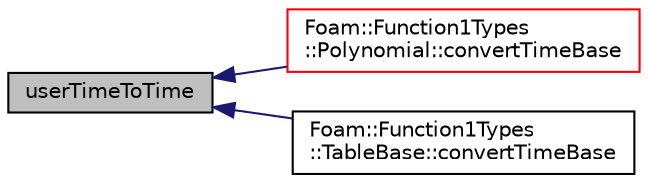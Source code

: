 digraph "userTimeToTime"
{
  bgcolor="transparent";
  edge [fontname="Helvetica",fontsize="10",labelfontname="Helvetica",labelfontsize="10"];
  node [fontname="Helvetica",fontsize="10",shape=record];
  rankdir="LR";
  Node1 [label="userTimeToTime",height=0.2,width=0.4,color="black", fillcolor="grey75", style="filled", fontcolor="black"];
  Node1 -> Node2 [dir="back",color="midnightblue",fontsize="10",style="solid",fontname="Helvetica"];
  Node2 [label="Foam::Function1Types\l::Polynomial::convertTimeBase",height=0.2,width=0.4,color="red",URL="$a01966.html#af4b04bcaf124d852d36e028312c3c9a6",tooltip="Convert time. "];
  Node1 -> Node3 [dir="back",color="midnightblue",fontsize="10",style="solid",fontname="Helvetica"];
  Node3 [label="Foam::Function1Types\l::TableBase::convertTimeBase",height=0.2,width=0.4,color="black",URL="$a02635.html#af4b04bcaf124d852d36e028312c3c9a6",tooltip="Convert time. "];
}
